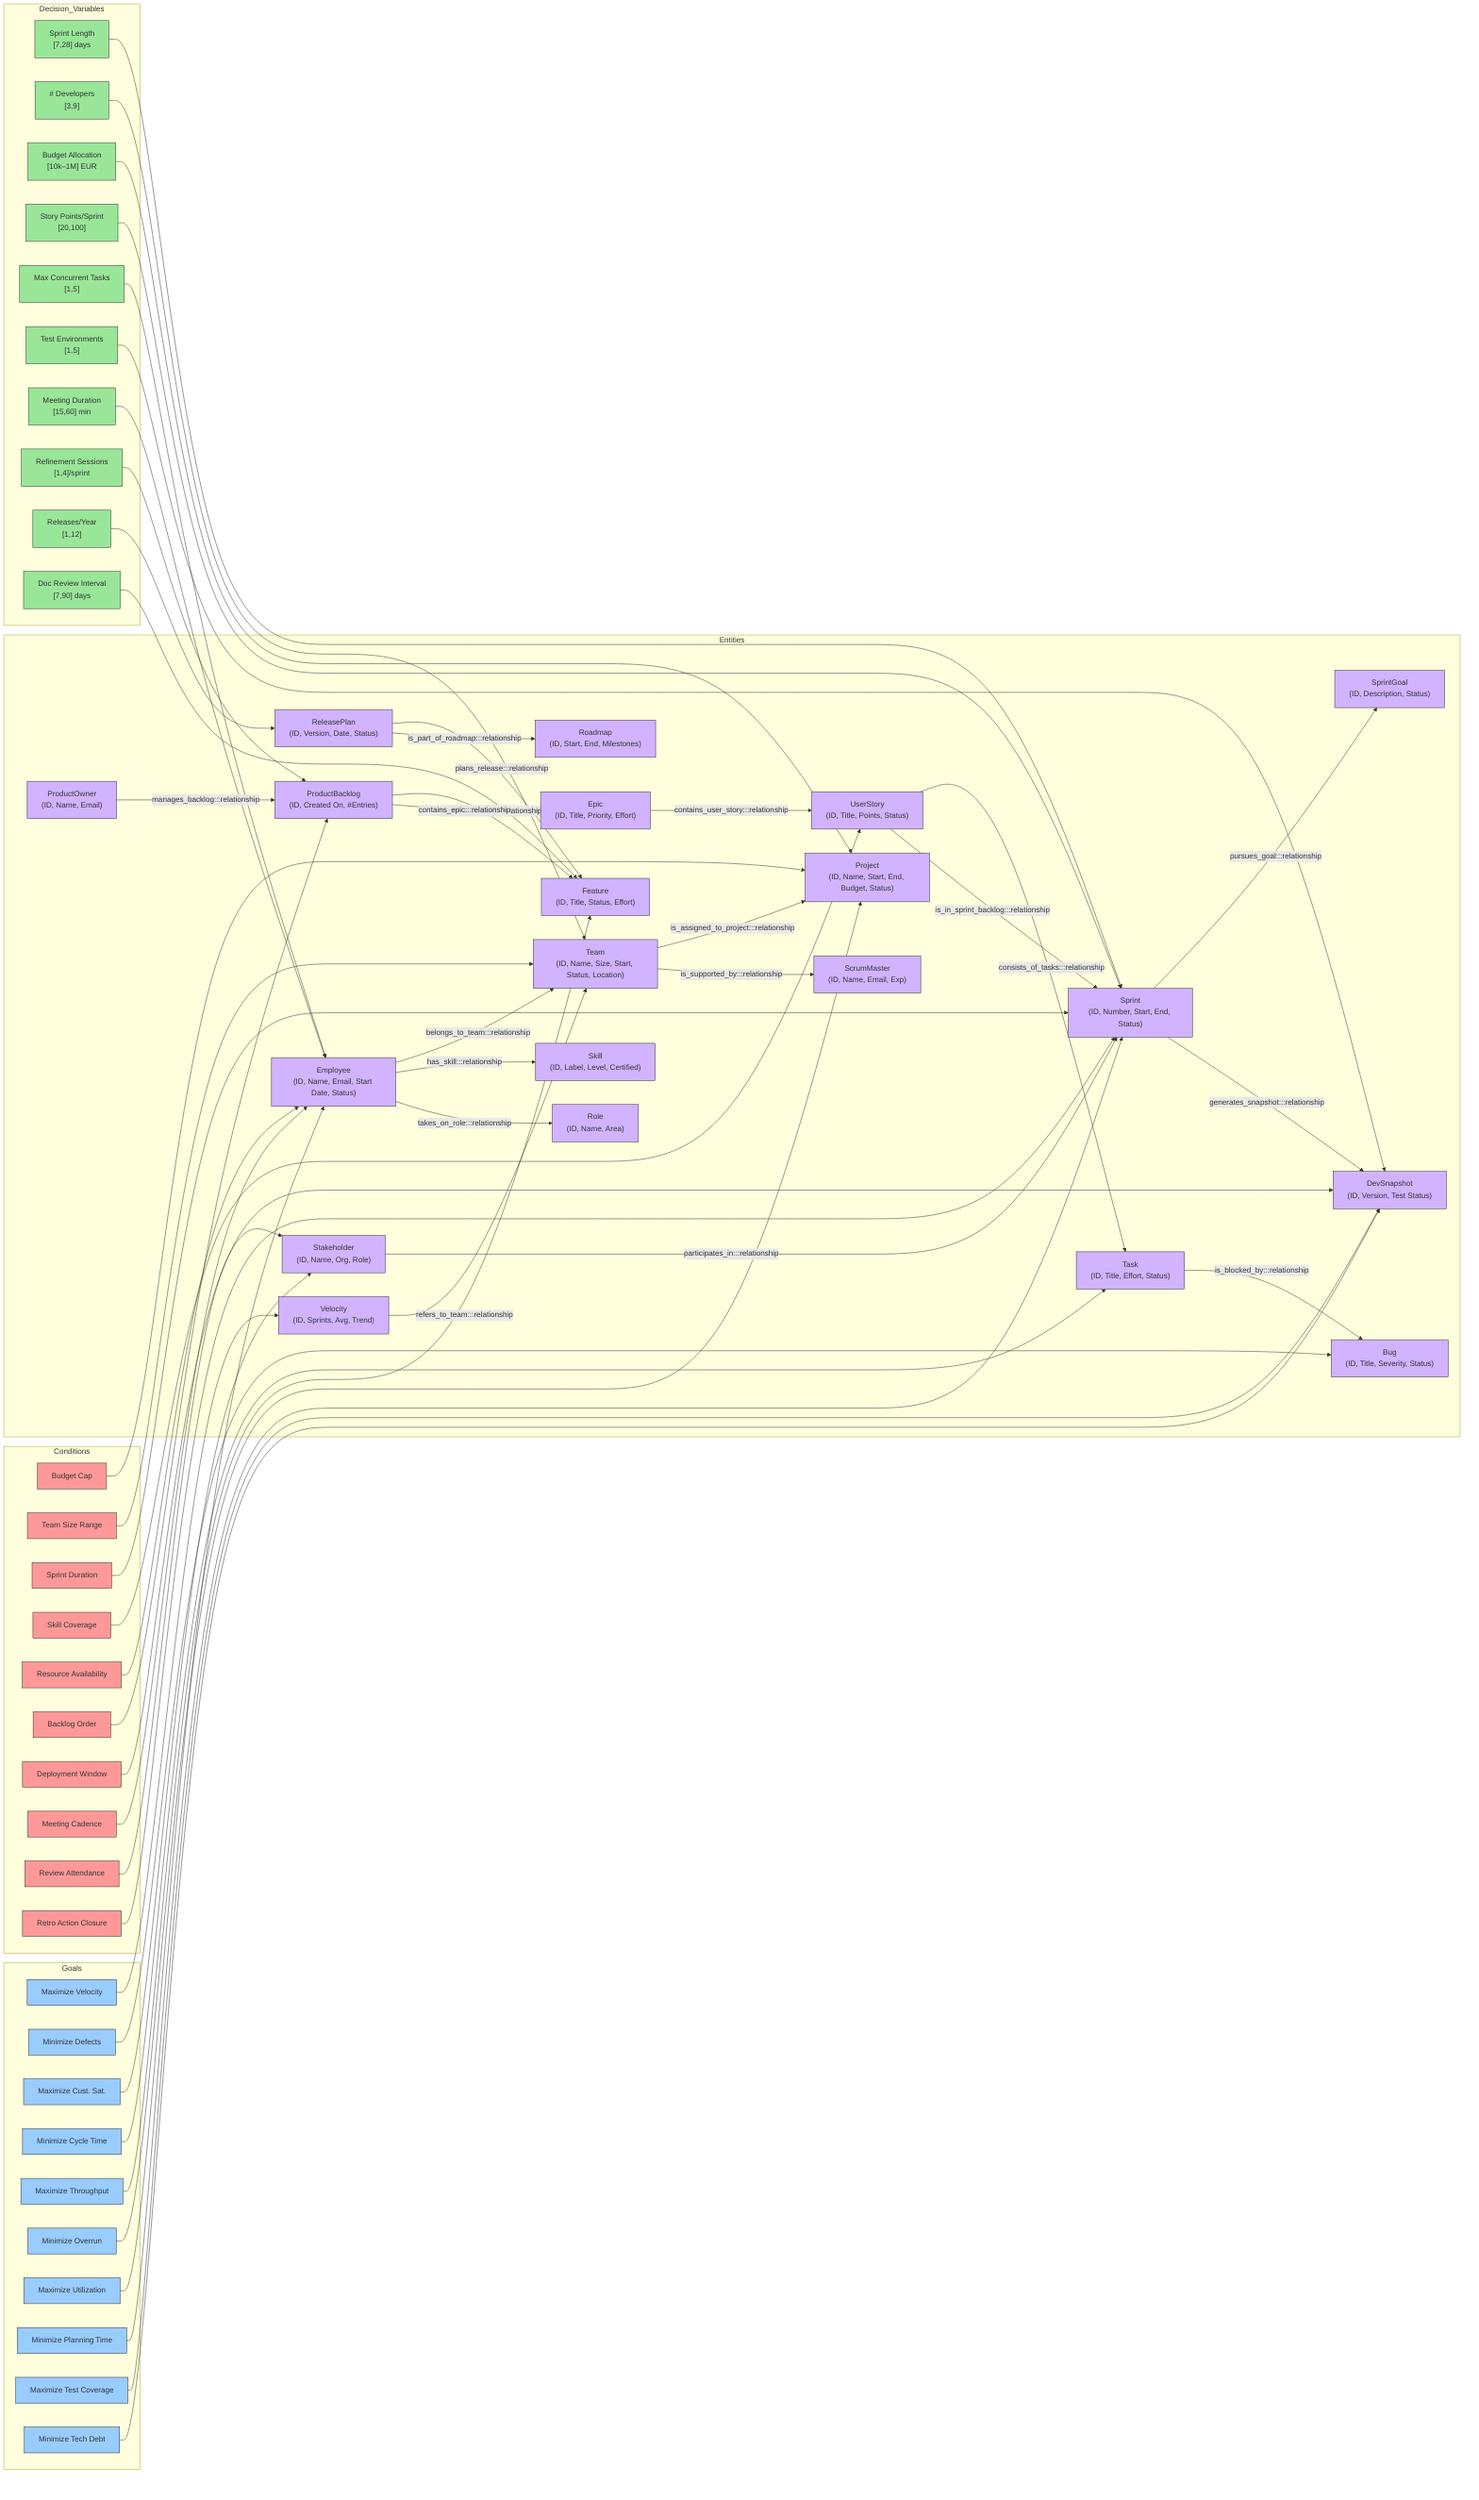 %% Optimization Model Graph
graph LR
  %% Class Definitions
  classDef entity fill:#d1b3ff,stroke:#333;
  classDef variable fill:#99e699,stroke:#333;
  classDef goal fill:#99ccff,stroke:#333;
  classDef constraint fill:#ff9999,stroke:#333;
  classDef relationship fill:#ffe066,stroke:#333;

  %% Entities with key attributes
  subgraph Entities
    Project["Project\n(ID, Name, Start, End, Budget, Status)"]:::entity
    Team["Team\n(ID, Name, Size, Start, Status, Location)"]:::entity
    Employee["Employee\n(ID, Name, Email, Start Date, Status)"]:::entity
    Feature["Feature\n(ID, Title, Status, Effort)"]:::entity
    Skill["Skill\n(ID, Label, Level, Certified)"]:::entity
    Role["Role\n(ID, Name, Area)"]:::entity
    ProductOwner["ProductOwner\n(ID, Name, Email)"]:::entity
    ScrumMaster["ScrumMaster\n(ID, Name, Email, Exp)"]:::entity
    ProductBacklog["ProductBacklog\n(ID, Created On, #Entries)"]:::entity
    Sprint["Sprint\n(ID, Number, Start, End, Status)"]:::entity
    SprintGoal["SprintGoal\n(ID, Description, Status)"]:::entity
    Epic["Epic\n(ID, Title, Priority, Effort)"]:::entity
    UserStory["UserStory\n(ID, Title, Points, Status)"]:::entity
    Task["Task\n(ID, Title, Effort, Status)"]:::entity
    DevSnapshot["DevSnapshot\n(ID, Version, Test Status)"]:::entity
    Bug["Bug\n(ID, Title, Severity, Status)"]:::entity
    Stakeholder["Stakeholder\n(ID, Name, Org, Role)"]:::entity
    Velocity["Velocity\n(ID, Sprints, Avg, Trend)"]:::entity
    ReleasePlan["ReleasePlan\n(ID, Version, Date, Status)"]:::entity
    Roadmap["Roadmap\n(ID, Start, End, Milestones)"]:::entity
  end

  %% Decision Variables
  subgraph Decision_Variables
    DV1["Sprint Length\n[7,28] days"]:::variable
    DV2["# Developers\n[3,9]"]:::variable
    DV3["Budget Allocation\n[10k–1M] EUR"]:::variable
    DV4["Story Points/Sprint\n[20,100]"]:::variable
    DV5["Max Concurrent Tasks\n[1,5]"]:::variable
    DV6["Test Environments\n[1,5]"]:::variable
    DV7["Meeting Duration\n[15,60] min"]:::variable
    DV8["Refinement Sessions\n[1,4]/sprint"]:::variable
    DV9["Releases/Year\n[1,12]"]:::variable
    DV10["Doc Review Interval\n[7,90] days"]:::variable
  end

  %% Goals
  subgraph Goals
    G1["Maximize Velocity"]:::goal
    G2["Minimize Defects"]:::goal
    G3["Maximize Cust. Sat."]:::goal
    G4["Minimize Cycle Time"]:::goal
    G5["Maximize Throughput"]:::goal
    G6["Minimize Overrun"]:::goal
    G7["Maximize Utilization"]:::goal
    G8["Minimize Planning Time"]:::goal
    G9["Maximize Test Coverage"]:::goal
    G10["Minimize Tech Debt"]:::goal
  end

  %% Conditions (Constraints)
  subgraph Conditions
    C1["Budget Cap"]:::constraint
    C2["Team Size Range"]:::constraint
    C3["Sprint Duration"]:::constraint
    C4["Skill Coverage"]:::constraint
    C5["Resource Availability"]:::constraint
    C6["Backlog Order"]:::constraint
    C7["Deployment Window"]:::constraint
    C8["Meeting Cadence"]:::constraint
    C9["Review Attendance"]:::constraint
    C10["Retro Action Closure"]:::constraint
  end

  %% Entity–Entity Relationships
  Team -- "is_assigned_to_project":::relationship --> Project
  Employee -- "belongs_to_team":::relationship --> Team
  Employee -- "has_skill":::relationship --> Skill
  Employee -- "takes_on_role":::relationship --> Role
  ProductOwner -- "manages_backlog":::relationship --> ProductBacklog
  Team -- "is_supported_by":::relationship --> ScrumMaster
  ProductBacklog -- "contains_feature":::relationship --> Feature
  ProductBacklog -- "contains_epic":::relationship --> Epic
  Epic -- "contains_user_story":::relationship --> UserStory
  UserStory -- "consists_of_tasks":::relationship --> Task
  UserStory -- "is_in_sprint_backlog":::relationship --> Sprint
  Sprint -- "pursues_goal":::relationship --> SprintGoal
  Sprint -- "generates_snapshot":::relationship --> DevSnapshot
  Task -- "is_blocked_by":::relationship --> Bug
  Stakeholder -- "participates_in":::relationship --> Sprint
  ReleasePlan -- "plans_release":::relationship --> Feature
  ReleasePlan -- "is_part_of_roadmap":::relationship --> Roadmap
  Velocity -- "refers_to_team":::relationship --> Team

  %% Decision Variables → Entities
  DV1 --> Sprint
  DV2 --> Team
  DV3 --> Project
  DV4 --> Sprint
  DV5 --> Employee
  DV6 --> DevSnapshot
  DV7 --> Employee
  DV8 --> ProductBacklog
  DV9 --> ReleasePlan
  DV10 --> Feature

  %% Goals → Targeted Entities
  G1 --> Velocity
  G2 --> Bug
  G3 --> Stakeholder
  G4 --> Task
  G5 --> Feature
  G6 --> Project
  G7 --> Employee
  G8 --> Sprint
  G9 --> DevSnapshot
  G10 --> DevSnapshot

  %% Conditions → Targeted Entities
  C1 --> Project
  C2 --> Team
  C3 --> Sprint
  C4 --> UserStory
  C5 --> Employee
  C6 --> ProductBacklog
  C7 --> DevSnapshot
  C8 --> Employee
  C9 --> Stakeholder
  C10 --> Sprint

  %% Apply classes
  class Project,Team,Employee,Feature,Skill,Role,ProductOwner,ScrumMaster,ProductBacklog,Sprint,SprintGoal,Epic,UserStory,Task,DevSnapshot,Bug,Stakeholder,Velocity,ReleasePlan,Roadmap entity;
  class DV1,DV2,DV3,DV4,DV5,DV6,DV7,DV8,DV9,DV10 variable;
  class G1,G2,G3,G4,G5,G6,G7,G8,G9,G10 goal;
  class C1,C2,C3,C4,C5,C6,C7,C8,C9,C10 constraint;
  class is_assigned_to_project,belongs_to_team,has_skill,takes_on_role,manages_backlog,is_supported_by,contains_feature,contains_epic,contains_user_story,consists_of_tasks,is_in_sprint_backlog,pursues_goal,generates_snapshot,is_blocked_by,participates_in,plans_release,is_part_of_roadmap,refers_to_team relationship;